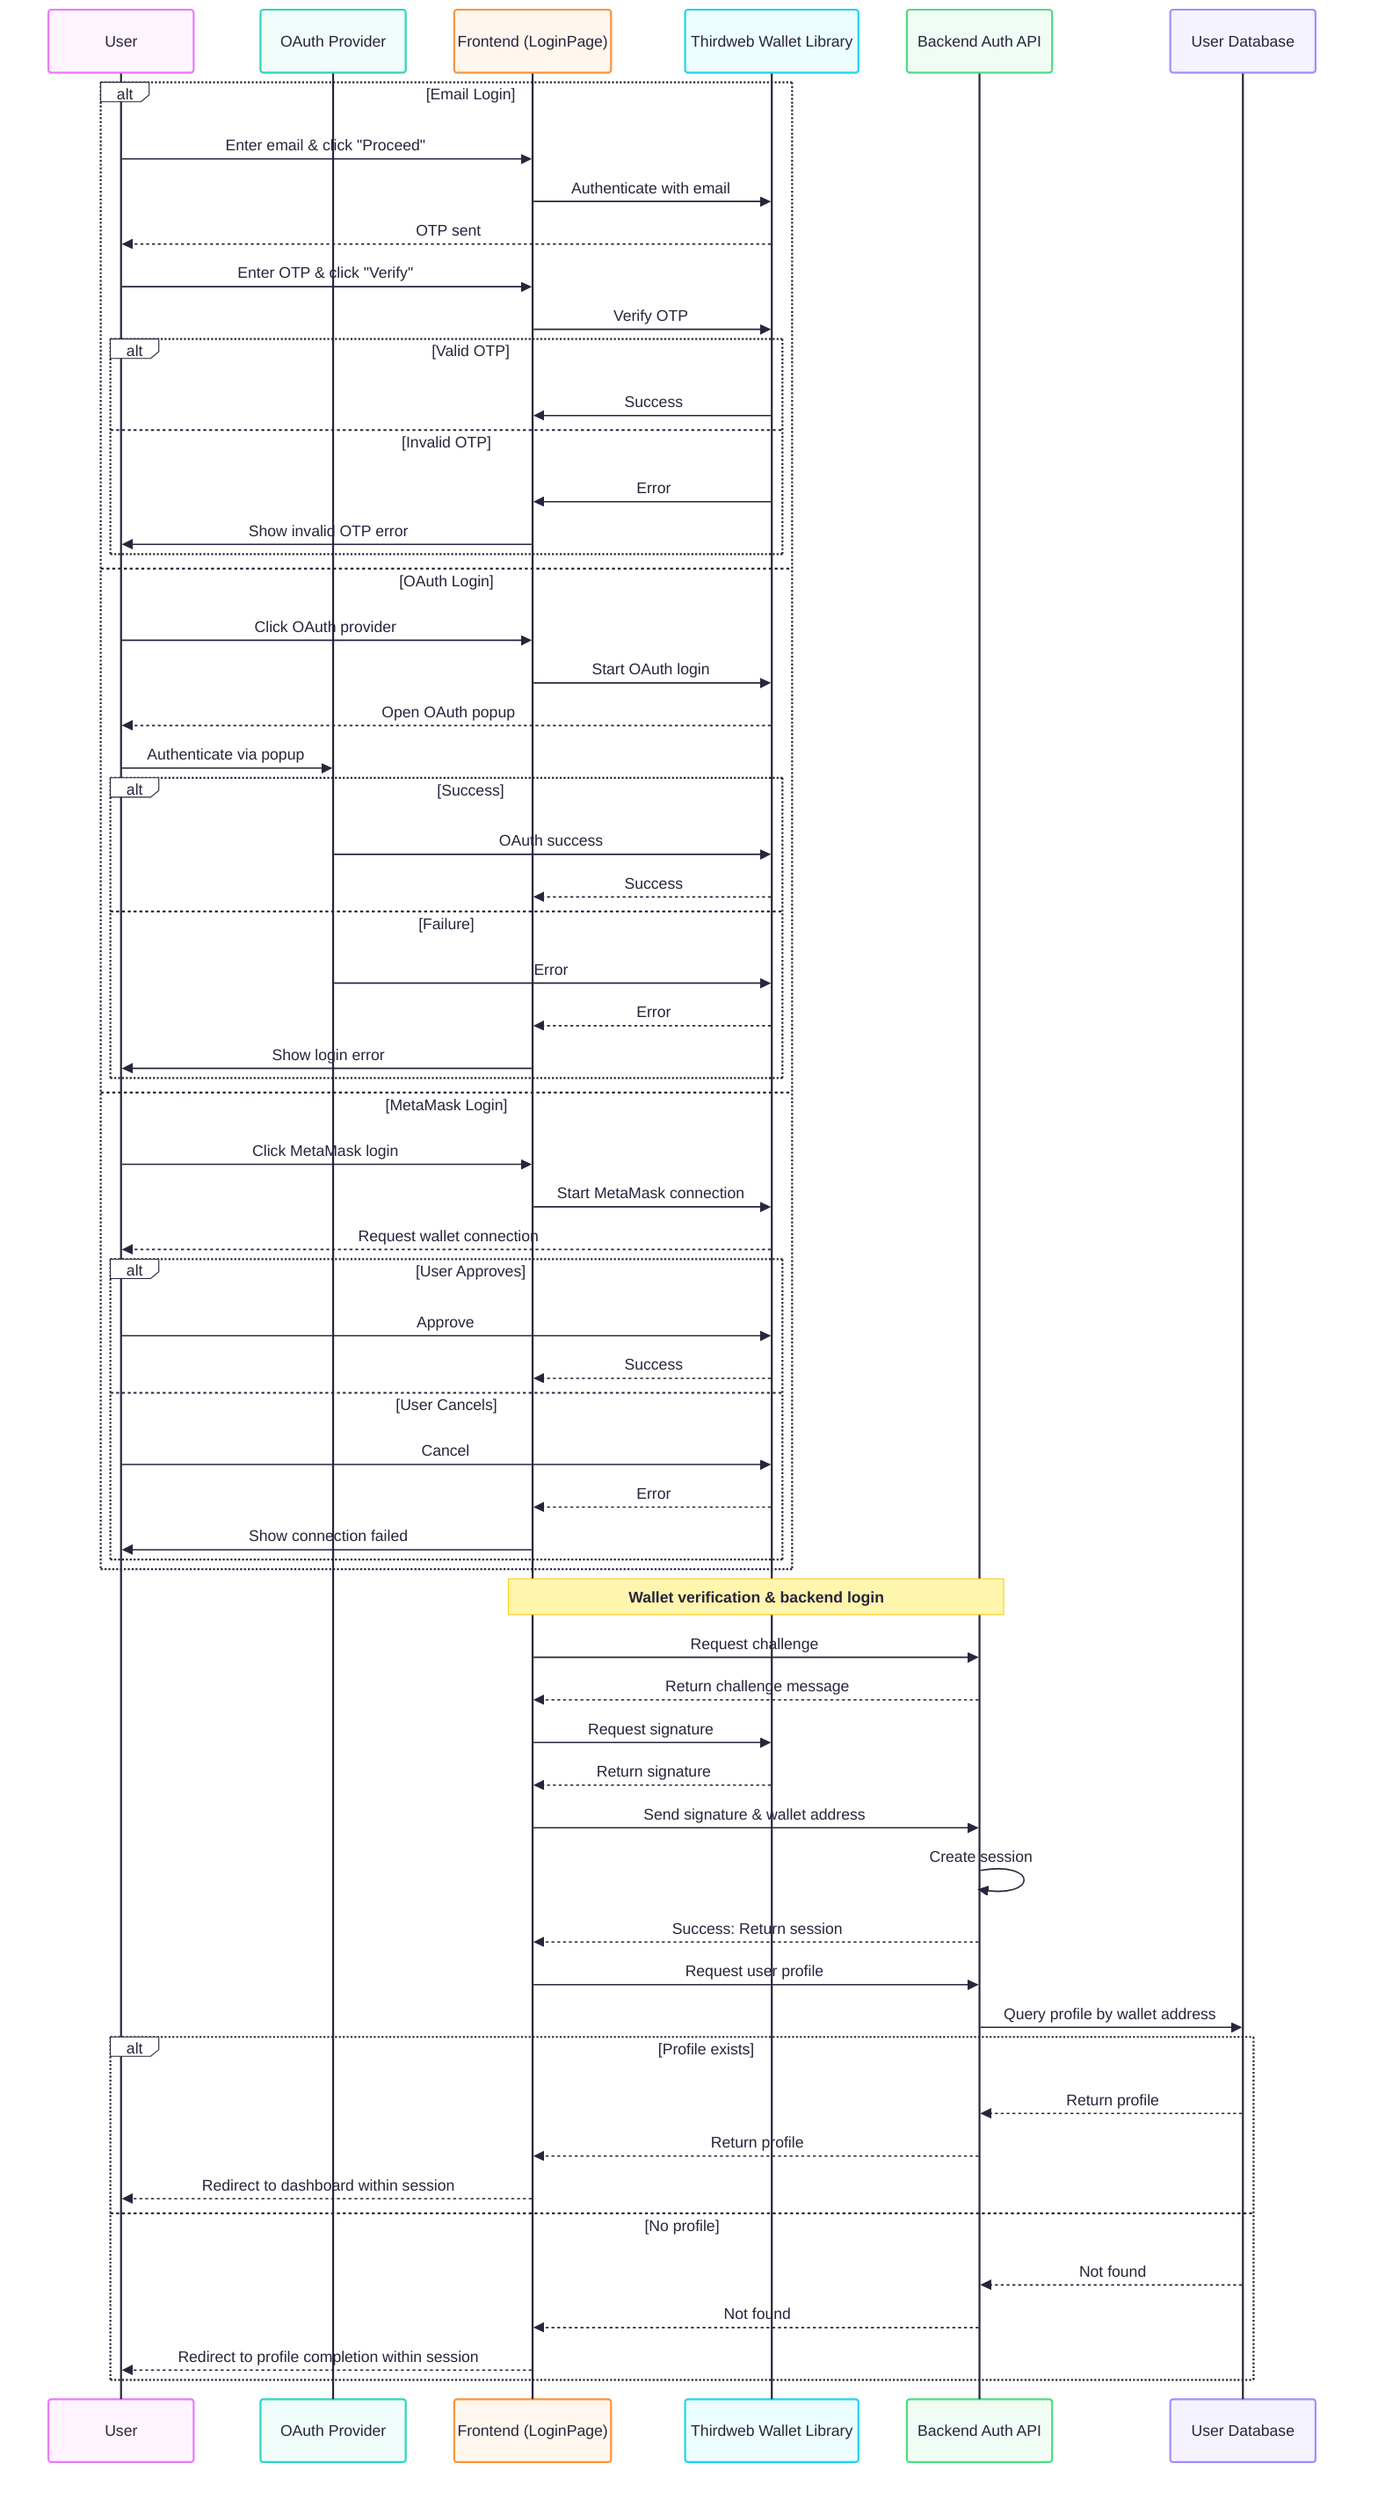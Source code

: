 ---
config:
  theme: redux-color
  look: classic
---
sequenceDiagram
    participant U as User
    participant O as OAuth Provider
    participant FE as Frontend (LoginPage)
    participant TW as Thirdweb Wallet Library
    participant BE as Backend Auth API
    participant DB as User Database
    alt Email Login
        U ->> FE: Enter email & click "Proceed"
        FE ->> TW: Authenticate with email
        TW -->> U: OTP sent
        U ->> FE: Enter OTP & click "Verify"
        FE ->> TW: Verify OTP
        alt Valid OTP
            TW ->> FE: Success
        else Invalid OTP
            TW ->> FE: Error
            FE ->> U: Show invalid OTP error
        end
    else OAuth Login
        U ->> FE: Click OAuth provider
        FE ->> TW: Start OAuth login
        TW -->> U: Open OAuth popup
        U ->> O: Authenticate via popup
        alt Success
            O ->> TW: OAuth success
            TW -->> FE: Success
        else Failure
            O ->> TW: Error
            TW -->> FE: Error
            FE ->> U: Show login error
        end
    else MetaMask Login
        U ->> FE: Click MetaMask login
        FE ->> TW: Start MetaMask connection
        TW -->> U: Request wallet connection
        alt User Approves
            U ->> TW: Approve
            TW -->> FE: Success
        else User Cancels
            U ->> TW: Cancel
            TW -->> FE: Error
            FE ->> U: Show connection failed
        end
    end
    Note over FE, BE: Wallet verification & backend login
    FE ->> BE: Request challenge
    BE -->> FE: Return challenge message
    FE ->> TW: Request signature
    TW -->> FE: Return signature
    FE ->> BE: Send signature & wallet address
    BE ->> BE: Create session
    BE -->> FE: Success: Return session
    FE ->> BE: Request user profile
    BE ->> DB: Query profile by wallet address
    alt Profile exists
        DB -->> BE: Return profile
        BE -->> FE: Return profile
        FE -->> U: Redirect to dashboard within session
    else No profile
        DB -->> BE: Not found
        BE -->> FE: Not found
        FE -->> U: Redirect to profile completion within session
    end